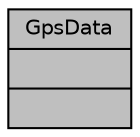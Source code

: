 digraph "GpsData"
{
  edge [fontname="Helvetica",fontsize="10",labelfontname="Helvetica",labelfontsize="10"];
  node [fontname="Helvetica",fontsize="10",shape=record];
  Node1 [label="{GpsData\n||}",height=0.2,width=0.4,color="black", fillcolor="grey75", style="filled", fontcolor="black"];
}
